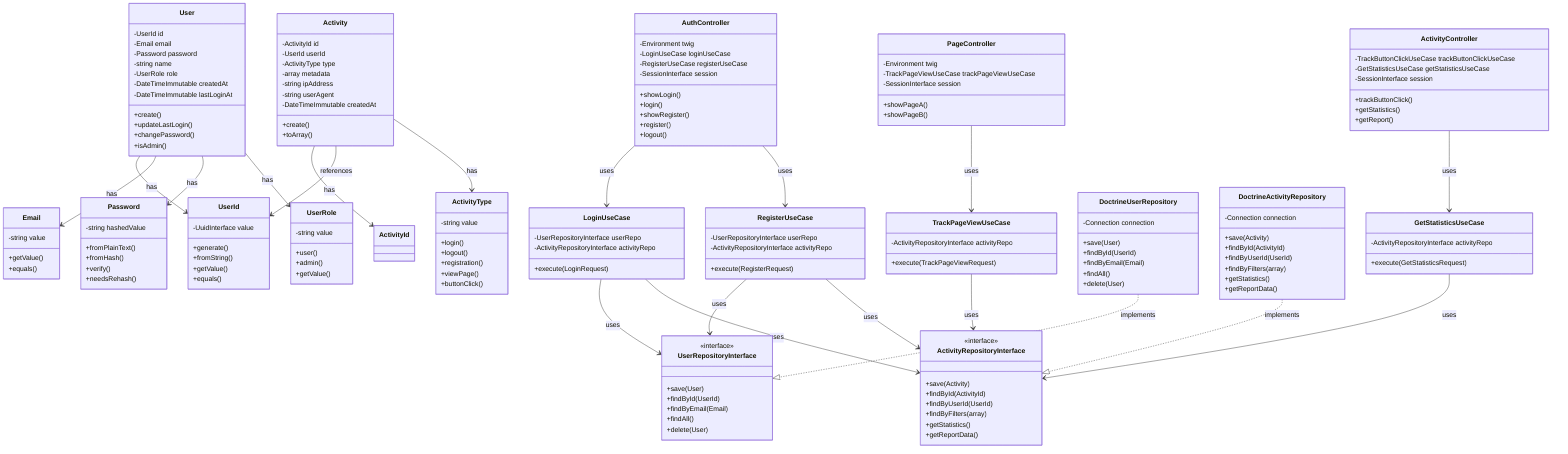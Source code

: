 classDiagram
    %% Domain Layer
    class User {
        -UserId id
        -Email email
        -Password password
        -string name
        -UserRole role
        -DateTimeImmutable createdAt
        -DateTimeImmutable lastLoginAt
        +create()
        +updateLastLogin()
        +changePassword()
        +isAdmin()
    }

    class Activity {
        -ActivityId id
        -UserId userId
        -ActivityType type
        -array metadata
        -string ipAddress
        -string userAgent
        -DateTimeImmutable createdAt
        +create()
        +toArray()
    }

    class UserId {
        -UuidInterface value
        +generate()
        +fromString()
        +getValue()
        +equals()
    }

    class Email {
        -string value
        +getValue()
        +equals()
    }

    class Password {
        -string hashedValue
        +fromPlainText()
        +fromHash()
        +verify()
        +needsRehash()
    }

    class UserRole {
        -string value
        +user()
        +admin()
        +getValue()
    }

    class ActivityType {
        -string value
        +login()
        +logout()
        +registration()
        +viewPage()
        +buttonClick()
    }

    %% Repository Interfaces
    class UserRepositoryInterface {
        <<interface>>
        +save(User)
        +findById(UserId)
        +findByEmail(Email)
        +findAll()
        +delete(User)
    }

    class ActivityRepositoryInterface {
        <<interface>>
        +save(Activity)
        +findById(ActivityId)
        +findByUserId(UserId)
        +findByFilters(array)
        +getStatistics()
        +getReportData()
    }

    %% Application Layer
    class LoginUseCase {
        -UserRepositoryInterface userRepo
        -ActivityRepositoryInterface activityRepo
        +execute(LoginRequest)
    }

    class RegisterUseCase {
        -UserRepositoryInterface userRepo
        -ActivityRepositoryInterface activityRepo
        +execute(RegisterRequest)
    }

    class TrackPageViewUseCase {
        -ActivityRepositoryInterface activityRepo
        +execute(TrackPageViewRequest)
    }

    class GetStatisticsUseCase {
        -ActivityRepositoryInterface activityRepo
        +execute(GetStatisticsRequest)
    }

    %% Infrastructure Layer
    class DoctrineUserRepository {
        -Connection connection
        +save(User)
        +findById(UserId)
        +findByEmail(Email)
        +findAll()
        +delete(User)
    }

    class DoctrineActivityRepository {
        -Connection connection
        +save(Activity)
        +findById(ActivityId)
        +findByUserId(UserId)
        +findByFilters(array)
        +getStatistics()
        +getReportData()
    }

    %% Presentation Layer
    class AuthController {
        -Environment twig
        -LoginUseCase loginUseCase
        -RegisterUseCase registerUseCase
        -SessionInterface session
        +showLogin()
        +login()
        +showRegister()
        +register()
        +logout()
    }

    class PageController {
        -Environment twig
        -TrackPageViewUseCase trackPageViewUseCase
        -SessionInterface session
        +showPageA()
        +showPageB()
    }

    class ActivityController {
        -TrackButtonClickUseCase trackButtonClickUseCase
        -GetStatisticsUseCase getStatisticsUseCase
        -SessionInterface session
        +trackButtonClick()
        +getStatistics()
        +getReport()
    }

    %% Relationships
    User --> UserId : has
    User --> Email : has
    User --> Password : has
    User --> UserRole : has
    
    Activity --> ActivityId : has
    Activity --> UserId : references
    Activity --> ActivityType : has

    LoginUseCase --> UserRepositoryInterface : uses
    LoginUseCase --> ActivityRepositoryInterface : uses
    RegisterUseCase --> UserRepositoryInterface : uses
    RegisterUseCase --> ActivityRepositoryInterface : uses
    
    TrackPageViewUseCase --> ActivityRepositoryInterface : uses
    GetStatisticsUseCase --> ActivityRepositoryInterface : uses

    DoctrineUserRepository ..|> UserRepositoryInterface : implements
    DoctrineActivityRepository ..|> ActivityRepositoryInterface : implements

    AuthController --> LoginUseCase : uses
    AuthController --> RegisterUseCase : uses
    PageController --> TrackPageViewUseCase : uses
    ActivityController --> GetStatisticsUseCase : uses
